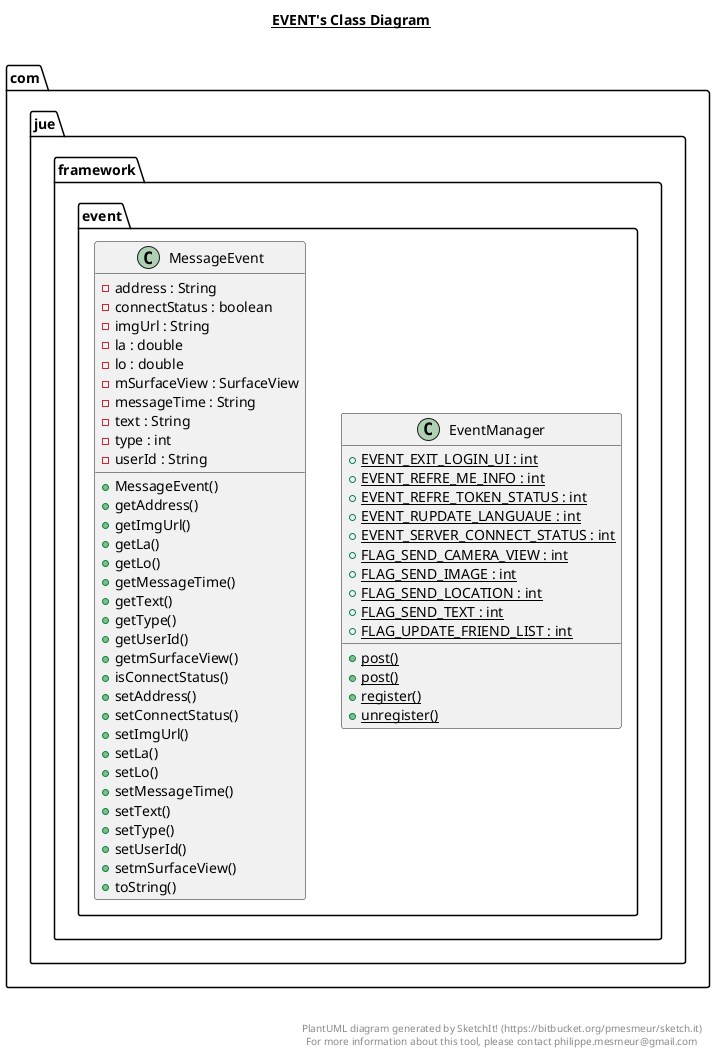@startuml

title __EVENT's Class Diagram__\n

  namespace com.jue.framework {
    namespace event {
      class com.jue.framework.event.EventManager {
          {static} + EVENT_EXIT_LOGIN_UI : int
          {static} + EVENT_REFRE_ME_INFO : int
          {static} + EVENT_REFRE_TOKEN_STATUS : int
          {static} + EVENT_RUPDATE_LANGUAUE : int
          {static} + EVENT_SERVER_CONNECT_STATUS : int
          {static} + FLAG_SEND_CAMERA_VIEW : int
          {static} + FLAG_SEND_IMAGE : int
          {static} + FLAG_SEND_LOCATION : int
          {static} + FLAG_SEND_TEXT : int
          {static} + FLAG_UPDATE_FRIEND_LIST : int
          {static} + post()
          {static} + post()
          {static} + register()
          {static} + unregister()
      }
    }
  }
  

  namespace com.jue.framework {
    namespace event {
      class com.jue.framework.event.MessageEvent {
          - address : String
          - connectStatus : boolean
          - imgUrl : String
          - la : double
          - lo : double
          - mSurfaceView : SurfaceView
          - messageTime : String
          - text : String
          - type : int
          - userId : String
          + MessageEvent()
          + getAddress()
          + getImgUrl()
          + getLa()
          + getLo()
          + getMessageTime()
          + getText()
          + getType()
          + getUserId()
          + getmSurfaceView()
          + isConnectStatus()
          + setAddress()
          + setConnectStatus()
          + setImgUrl()
          + setLa()
          + setLo()
          + setMessageTime()
          + setText()
          + setType()
          + setUserId()
          + setmSurfaceView()
          + toString()
      }
    }
  }
  



right footer


PlantUML diagram generated by SketchIt! (https://bitbucket.org/pmesmeur/sketch.it)
For more information about this tool, please contact philippe.mesmeur@gmail.com
endfooter

@enduml
